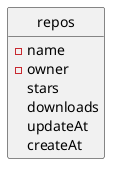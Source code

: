 @startuml ER
!define table(x) class x
!define primary_key(x) - x
left to right direction
hide circle
hide methods

table(repos) {
  primary_key(name)
  primary_key(owner)
  stars
  downloads
  updateAt
  createAt
}

@enduml
